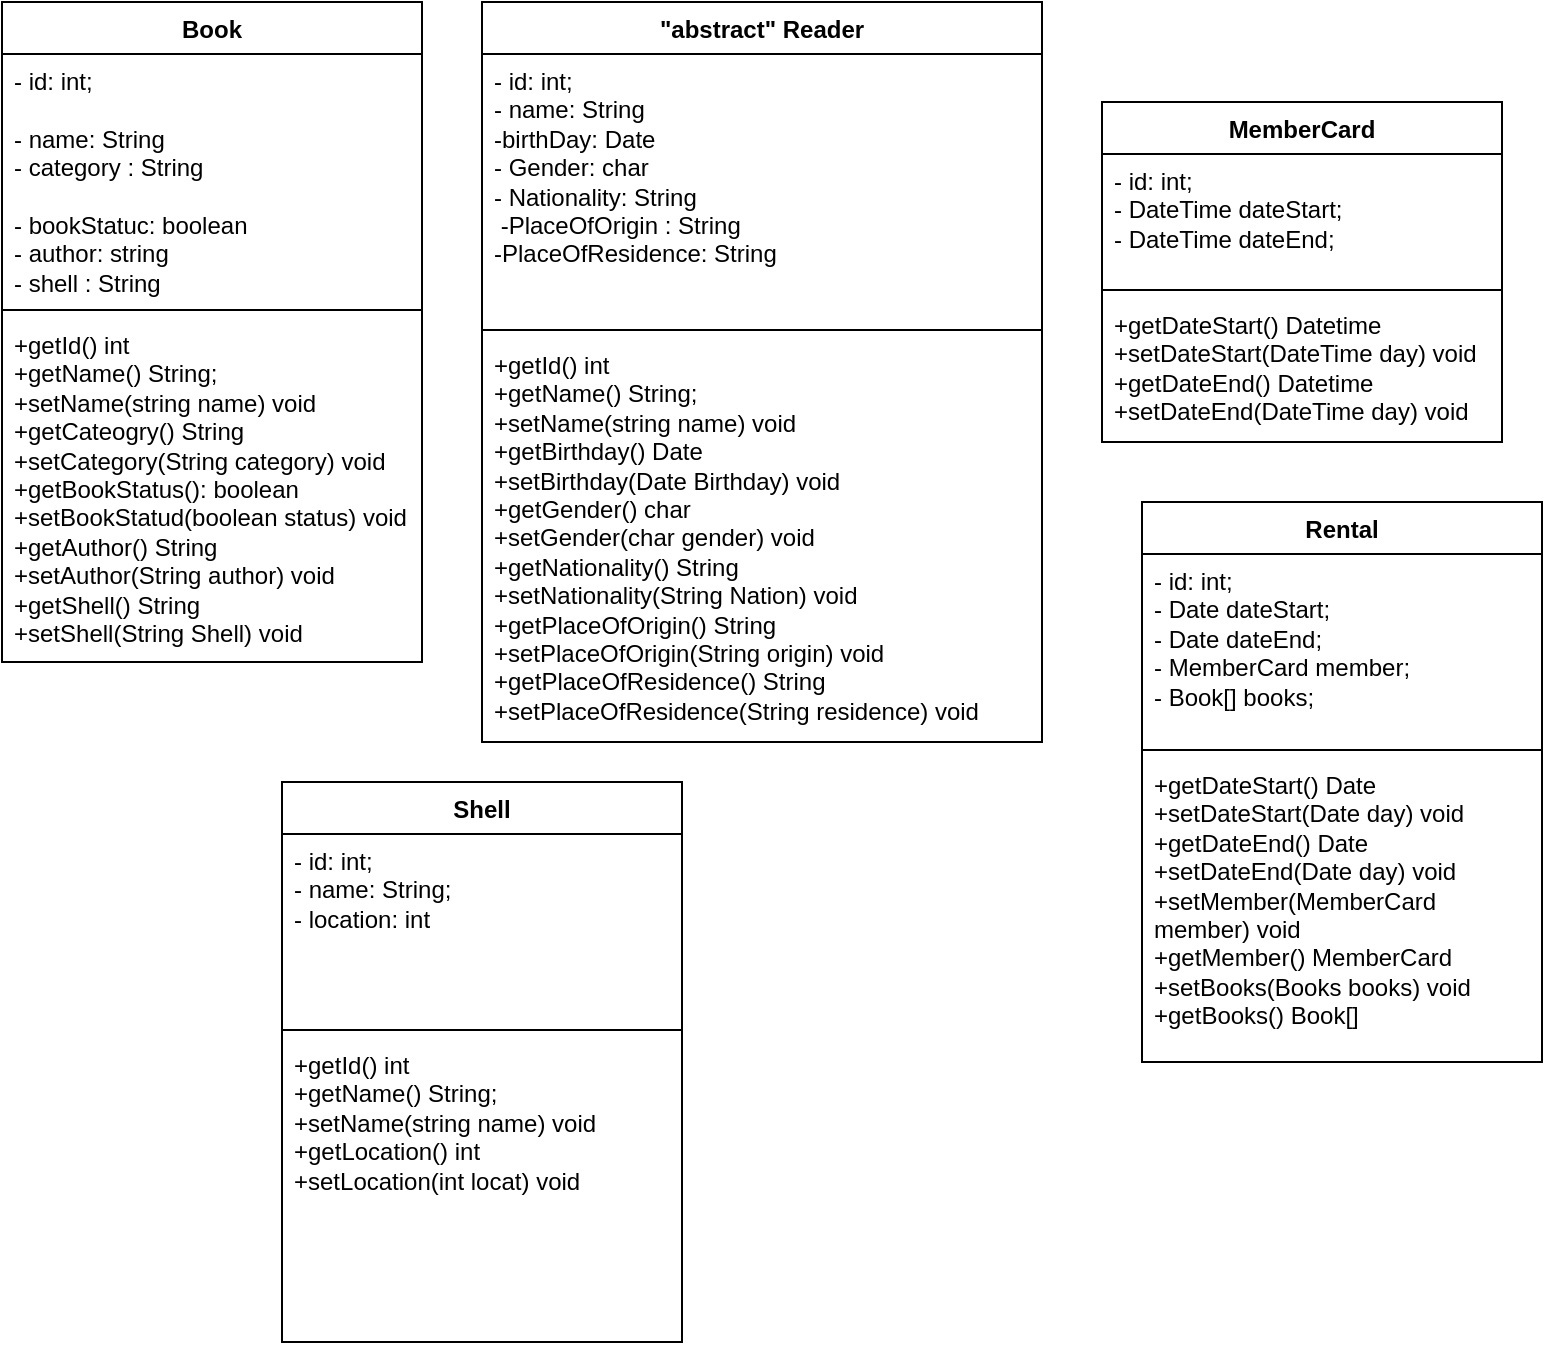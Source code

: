 <mxfile version="21.4.0" type="github">
  <diagram name="Trang-1" id="JKaDu8JljoJ4Vd6dlaXo">
    <mxGraphModel dx="913" dy="1697" grid="1" gridSize="10" guides="1" tooltips="1" connect="1" arrows="1" fold="1" page="1" pageScale="1" pageWidth="827" pageHeight="1169" math="0" shadow="0">
      <root>
        <mxCell id="0" />
        <mxCell id="1" parent="0" />
        <mxCell id="1mUwE-yNpIEjcRgpWT8a-1" value="Book" style="swimlane;fontStyle=1;align=center;verticalAlign=top;childLayout=stackLayout;horizontal=1;startSize=26;horizontalStack=0;resizeParent=1;resizeParentMax=0;resizeLast=0;collapsible=1;marginBottom=0;whiteSpace=wrap;html=1;" vertex="1" parent="1">
          <mxGeometry x="40" y="-1120" width="210" height="330" as="geometry" />
        </mxCell>
        <mxCell id="1mUwE-yNpIEjcRgpWT8a-2" value="- id: int;&lt;br&gt;&lt;br&gt;- name: String&lt;br&gt;- category : String&lt;br&gt;&lt;br&gt;- bookStatuc: boolean&lt;br&gt;- author: string&lt;br&gt;- shell : String" style="text;strokeColor=none;fillColor=none;align=left;verticalAlign=top;spacingLeft=4;spacingRight=4;overflow=hidden;rotatable=0;points=[[0,0.5],[1,0.5]];portConstraint=eastwest;whiteSpace=wrap;html=1;" vertex="1" parent="1mUwE-yNpIEjcRgpWT8a-1">
          <mxGeometry y="26" width="210" height="124" as="geometry" />
        </mxCell>
        <mxCell id="1mUwE-yNpIEjcRgpWT8a-3" value="" style="line;strokeWidth=1;fillColor=none;align=left;verticalAlign=middle;spacingTop=-1;spacingLeft=3;spacingRight=3;rotatable=0;labelPosition=right;points=[];portConstraint=eastwest;strokeColor=inherit;" vertex="1" parent="1mUwE-yNpIEjcRgpWT8a-1">
          <mxGeometry y="150" width="210" height="8" as="geometry" />
        </mxCell>
        <mxCell id="1mUwE-yNpIEjcRgpWT8a-4" value="+getId() int&lt;br&gt;+getName() String;&lt;br&gt;+setName(string name) void&lt;br&gt;+getCateogry() String&lt;br&gt;+setCategory(String category) void&lt;br&gt;+getBookStatus(): boolean&lt;br&gt;+setBookStatud(boolean status) void&lt;br&gt;+getAuthor() String&lt;br&gt;+setAuthor(String author) void&lt;br&gt;+getShell() String&lt;br&gt;+setShell(String Shell) void" style="text;strokeColor=none;fillColor=none;align=left;verticalAlign=top;spacingLeft=4;spacingRight=4;overflow=hidden;rotatable=0;points=[[0,0.5],[1,0.5]];portConstraint=eastwest;whiteSpace=wrap;html=1;" vertex="1" parent="1mUwE-yNpIEjcRgpWT8a-1">
          <mxGeometry y="158" width="210" height="172" as="geometry" />
        </mxCell>
        <mxCell id="1mUwE-yNpIEjcRgpWT8a-5" value="&quot;abstract&quot; Reader" style="swimlane;fontStyle=1;align=center;verticalAlign=top;childLayout=stackLayout;horizontal=1;startSize=26;horizontalStack=0;resizeParent=1;resizeParentMax=0;resizeLast=0;collapsible=1;marginBottom=0;whiteSpace=wrap;html=1;" vertex="1" parent="1">
          <mxGeometry x="280" y="-1120" width="280" height="370" as="geometry" />
        </mxCell>
        <mxCell id="1mUwE-yNpIEjcRgpWT8a-6" value="- id: int;&lt;br&gt;- name: String&lt;br&gt;-birthDay: Date&lt;br&gt;- Gender: char&lt;br&gt;- Nationality: String&lt;br&gt;&amp;nbsp;-PlaceOfOrigin : String&lt;br&gt;-PlaceOfResidence: String" style="text;strokeColor=none;fillColor=none;align=left;verticalAlign=top;spacingLeft=4;spacingRight=4;overflow=hidden;rotatable=0;points=[[0,0.5],[1,0.5]];portConstraint=eastwest;whiteSpace=wrap;html=1;" vertex="1" parent="1mUwE-yNpIEjcRgpWT8a-5">
          <mxGeometry y="26" width="280" height="134" as="geometry" />
        </mxCell>
        <mxCell id="1mUwE-yNpIEjcRgpWT8a-7" value="" style="line;strokeWidth=1;fillColor=none;align=left;verticalAlign=middle;spacingTop=-1;spacingLeft=3;spacingRight=3;rotatable=0;labelPosition=right;points=[];portConstraint=eastwest;strokeColor=inherit;" vertex="1" parent="1mUwE-yNpIEjcRgpWT8a-5">
          <mxGeometry y="160" width="280" height="8" as="geometry" />
        </mxCell>
        <mxCell id="1mUwE-yNpIEjcRgpWT8a-8" value="+getId() int&lt;br&gt;+getName() String;&lt;br&gt;+setName(string name) void&lt;br&gt;+getBirthday() Date&lt;br&gt;+setBirthday(Date Birthday) void&lt;br&gt;+getGender() char&lt;br&gt;+setGender(char gender) void&lt;br&gt;+getNationality() String&lt;br&gt;+setNationality(String Nation) void&lt;br&gt;+getPlaceOfOrigin() String&lt;br&gt;+setPlaceOfOrigin(String origin) void&lt;br&gt;+getPlaceOfResidence() String&lt;br style=&quot;border-color: var(--border-color);&quot;&gt;+setPlaceOfResidence(String residence) void" style="text;strokeColor=none;fillColor=none;align=left;verticalAlign=top;spacingLeft=4;spacingRight=4;overflow=hidden;rotatable=0;points=[[0,0.5],[1,0.5]];portConstraint=eastwest;whiteSpace=wrap;html=1;" vertex="1" parent="1mUwE-yNpIEjcRgpWT8a-5">
          <mxGeometry y="168" width="280" height="202" as="geometry" />
        </mxCell>
        <mxCell id="1mUwE-yNpIEjcRgpWT8a-9" value="MemberCard" style="swimlane;fontStyle=1;align=center;verticalAlign=top;childLayout=stackLayout;horizontal=1;startSize=26;horizontalStack=0;resizeParent=1;resizeParentMax=0;resizeLast=0;collapsible=1;marginBottom=0;whiteSpace=wrap;html=1;" vertex="1" parent="1">
          <mxGeometry x="590" y="-1070" width="200" height="170" as="geometry" />
        </mxCell>
        <mxCell id="1mUwE-yNpIEjcRgpWT8a-10" value="- id: int;&lt;br&gt;- DateTime dateStart;&lt;br&gt;- DateTime dateEnd;" style="text;strokeColor=none;fillColor=none;align=left;verticalAlign=top;spacingLeft=4;spacingRight=4;overflow=hidden;rotatable=0;points=[[0,0.5],[1,0.5]];portConstraint=eastwest;whiteSpace=wrap;html=1;" vertex="1" parent="1mUwE-yNpIEjcRgpWT8a-9">
          <mxGeometry y="26" width="200" height="64" as="geometry" />
        </mxCell>
        <mxCell id="1mUwE-yNpIEjcRgpWT8a-11" value="" style="line;strokeWidth=1;fillColor=none;align=left;verticalAlign=middle;spacingTop=-1;spacingLeft=3;spacingRight=3;rotatable=0;labelPosition=right;points=[];portConstraint=eastwest;strokeColor=inherit;" vertex="1" parent="1mUwE-yNpIEjcRgpWT8a-9">
          <mxGeometry y="90" width="200" height="8" as="geometry" />
        </mxCell>
        <mxCell id="1mUwE-yNpIEjcRgpWT8a-12" value="+getDateStart() Datetime&lt;br&gt;+setDateStart(DateTime day) void&lt;br&gt;+getDateEnd() Datetime&lt;br style=&quot;border-color: var(--border-color);&quot;&gt;+setDateEnd(DateTime day) void" style="text;strokeColor=none;fillColor=none;align=left;verticalAlign=top;spacingLeft=4;spacingRight=4;overflow=hidden;rotatable=0;points=[[0,0.5],[1,0.5]];portConstraint=eastwest;whiteSpace=wrap;html=1;" vertex="1" parent="1mUwE-yNpIEjcRgpWT8a-9">
          <mxGeometry y="98" width="200" height="72" as="geometry" />
        </mxCell>
        <mxCell id="1mUwE-yNpIEjcRgpWT8a-13" value="Rental" style="swimlane;fontStyle=1;align=center;verticalAlign=top;childLayout=stackLayout;horizontal=1;startSize=26;horizontalStack=0;resizeParent=1;resizeParentMax=0;resizeLast=0;collapsible=1;marginBottom=0;whiteSpace=wrap;html=1;" vertex="1" parent="1">
          <mxGeometry x="610" y="-870" width="200" height="280" as="geometry" />
        </mxCell>
        <mxCell id="1mUwE-yNpIEjcRgpWT8a-14" value="- id: int;&lt;br&gt;- Date dateStart;&lt;br&gt;- Date dateEnd;&lt;br&gt;- MemberCard member;&lt;br&gt;- Book[] books;" style="text;strokeColor=none;fillColor=none;align=left;verticalAlign=top;spacingLeft=4;spacingRight=4;overflow=hidden;rotatable=0;points=[[0,0.5],[1,0.5]];portConstraint=eastwest;whiteSpace=wrap;html=1;" vertex="1" parent="1mUwE-yNpIEjcRgpWT8a-13">
          <mxGeometry y="26" width="200" height="94" as="geometry" />
        </mxCell>
        <mxCell id="1mUwE-yNpIEjcRgpWT8a-15" value="" style="line;strokeWidth=1;fillColor=none;align=left;verticalAlign=middle;spacingTop=-1;spacingLeft=3;spacingRight=3;rotatable=0;labelPosition=right;points=[];portConstraint=eastwest;strokeColor=inherit;" vertex="1" parent="1mUwE-yNpIEjcRgpWT8a-13">
          <mxGeometry y="120" width="200" height="8" as="geometry" />
        </mxCell>
        <mxCell id="1mUwE-yNpIEjcRgpWT8a-16" value="+getDateStart() Date&lt;br&gt;+setDateStart(Date day) void&lt;br&gt;+getDateEnd() Date&lt;br style=&quot;border-color: var(--border-color);&quot;&gt;+setDateEnd(Date day) void&lt;br&gt;+setMember(MemberCard member) void&lt;br&gt;+getMember() MemberCard&lt;br&gt;+setBooks(Books books) void&lt;br&gt;+getBooks() Book[]" style="text;strokeColor=none;fillColor=none;align=left;verticalAlign=top;spacingLeft=4;spacingRight=4;overflow=hidden;rotatable=0;points=[[0,0.5],[1,0.5]];portConstraint=eastwest;whiteSpace=wrap;html=1;" vertex="1" parent="1mUwE-yNpIEjcRgpWT8a-13">
          <mxGeometry y="128" width="200" height="152" as="geometry" />
        </mxCell>
        <mxCell id="1mUwE-yNpIEjcRgpWT8a-17" value="Shell" style="swimlane;fontStyle=1;align=center;verticalAlign=top;childLayout=stackLayout;horizontal=1;startSize=26;horizontalStack=0;resizeParent=1;resizeParentMax=0;resizeLast=0;collapsible=1;marginBottom=0;whiteSpace=wrap;html=1;" vertex="1" parent="1">
          <mxGeometry x="180" y="-730" width="200" height="280" as="geometry" />
        </mxCell>
        <mxCell id="1mUwE-yNpIEjcRgpWT8a-18" value="- id: int;&lt;br&gt;- name: String;&lt;br&gt;- location: int" style="text;strokeColor=none;fillColor=none;align=left;verticalAlign=top;spacingLeft=4;spacingRight=4;overflow=hidden;rotatable=0;points=[[0,0.5],[1,0.5]];portConstraint=eastwest;whiteSpace=wrap;html=1;" vertex="1" parent="1mUwE-yNpIEjcRgpWT8a-17">
          <mxGeometry y="26" width="200" height="94" as="geometry" />
        </mxCell>
        <mxCell id="1mUwE-yNpIEjcRgpWT8a-19" value="" style="line;strokeWidth=1;fillColor=none;align=left;verticalAlign=middle;spacingTop=-1;spacingLeft=3;spacingRight=3;rotatable=0;labelPosition=right;points=[];portConstraint=eastwest;strokeColor=inherit;" vertex="1" parent="1mUwE-yNpIEjcRgpWT8a-17">
          <mxGeometry y="120" width="200" height="8" as="geometry" />
        </mxCell>
        <mxCell id="1mUwE-yNpIEjcRgpWT8a-20" value="+getId() int&lt;br style=&quot;border-color: var(--border-color);&quot;&gt;+getName() String;&lt;br style=&quot;border-color: var(--border-color);&quot;&gt;+setName(string name) void&lt;br style=&quot;border-color: var(--border-color);&quot;&gt;+getLocation() int&lt;br&gt;+setLocation(int locat) void" style="text;strokeColor=none;fillColor=none;align=left;verticalAlign=top;spacingLeft=4;spacingRight=4;overflow=hidden;rotatable=0;points=[[0,0.5],[1,0.5]];portConstraint=eastwest;whiteSpace=wrap;html=1;" vertex="1" parent="1mUwE-yNpIEjcRgpWT8a-17">
          <mxGeometry y="128" width="200" height="152" as="geometry" />
        </mxCell>
      </root>
    </mxGraphModel>
  </diagram>
</mxfile>
